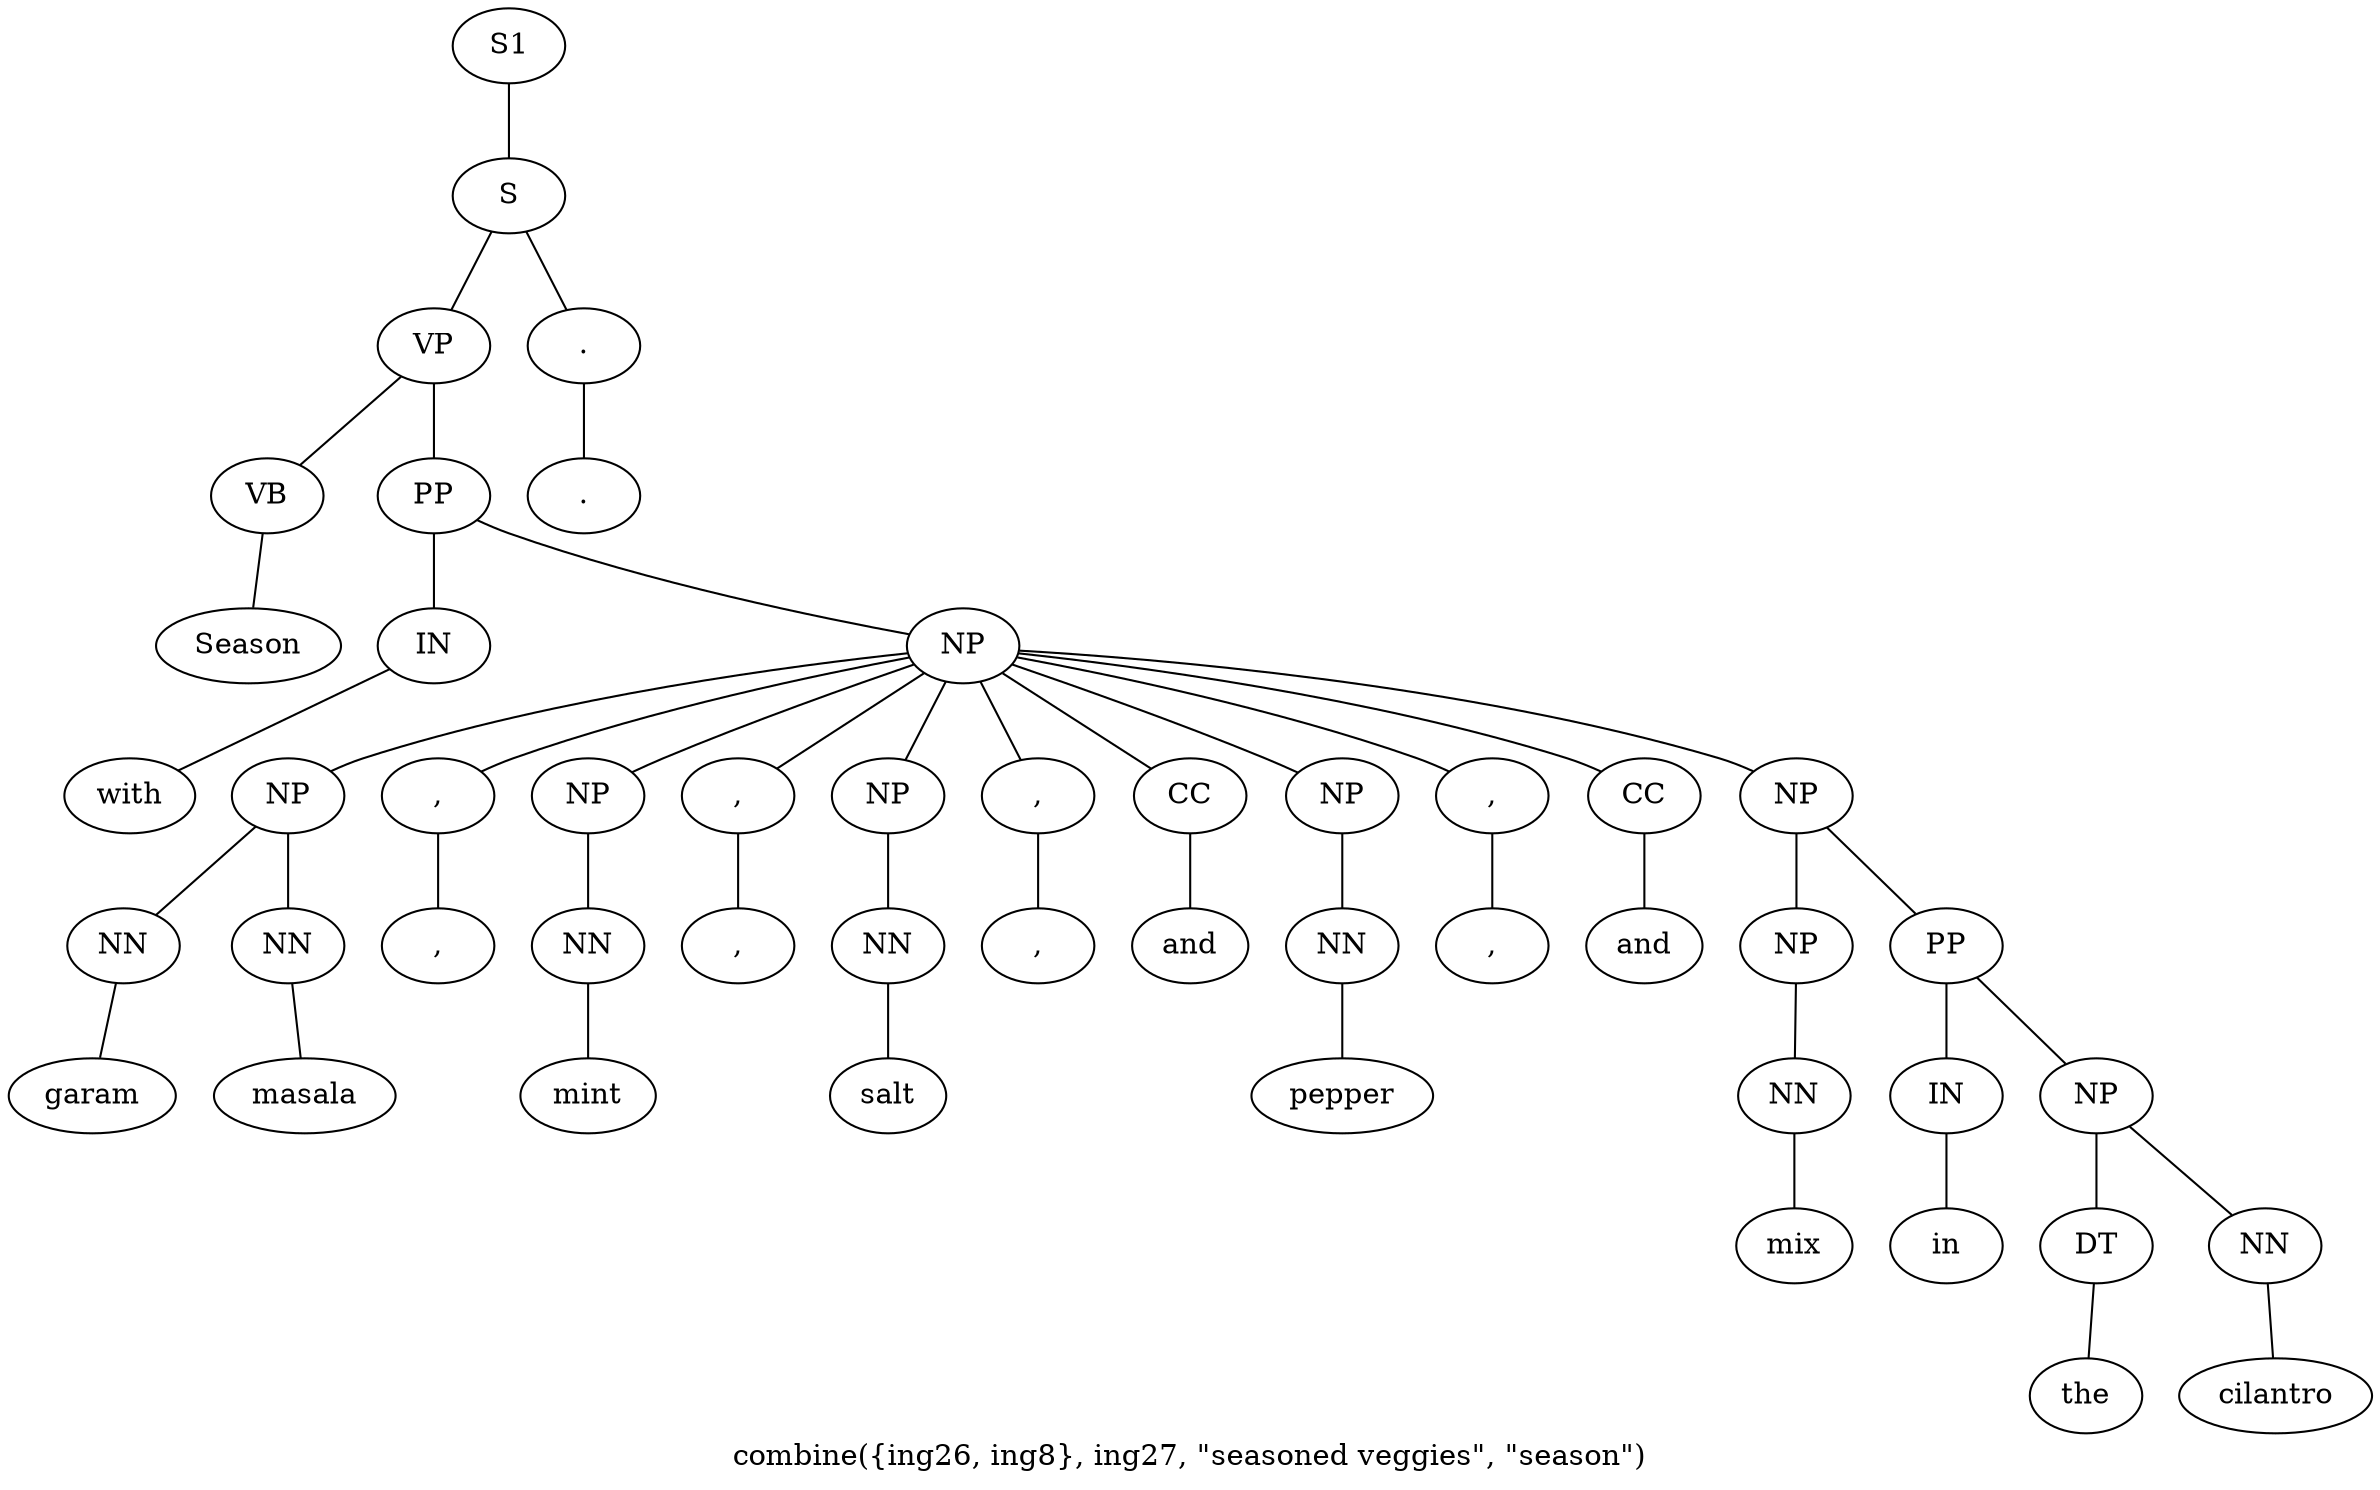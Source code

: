 graph SyntaxGraph {
	label = "combine({ing26, ing8}, ing27, \"seasoned veggies\", \"season\")";
	Node0 [label="S1"];
	Node1 [label="S"];
	Node2 [label="VP"];
	Node3 [label="VB"];
	Node4 [label="Season"];
	Node5 [label="PP"];
	Node6 [label="IN"];
	Node7 [label="with"];
	Node8 [label="NP"];
	Node9 [label="NP"];
	Node10 [label="NN"];
	Node11 [label="garam"];
	Node12 [label="NN"];
	Node13 [label="masala"];
	Node14 [label=","];
	Node15 [label=","];
	Node16 [label="NP"];
	Node17 [label="NN"];
	Node18 [label="mint"];
	Node19 [label=","];
	Node20 [label=","];
	Node21 [label="NP"];
	Node22 [label="NN"];
	Node23 [label="salt"];
	Node24 [label=","];
	Node25 [label=","];
	Node26 [label="CC"];
	Node27 [label="and"];
	Node28 [label="NP"];
	Node29 [label="NN"];
	Node30 [label="pepper"];
	Node31 [label=","];
	Node32 [label=","];
	Node33 [label="CC"];
	Node34 [label="and"];
	Node35 [label="NP"];
	Node36 [label="NP"];
	Node37 [label="NN"];
	Node38 [label="mix"];
	Node39 [label="PP"];
	Node40 [label="IN"];
	Node41 [label="in"];
	Node42 [label="NP"];
	Node43 [label="DT"];
	Node44 [label="the"];
	Node45 [label="NN"];
	Node46 [label="cilantro"];
	Node47 [label="."];
	Node48 [label="."];

	Node0 -- Node1;
	Node1 -- Node2;
	Node1 -- Node47;
	Node2 -- Node3;
	Node2 -- Node5;
	Node3 -- Node4;
	Node5 -- Node6;
	Node5 -- Node8;
	Node6 -- Node7;
	Node8 -- Node9;
	Node8 -- Node14;
	Node8 -- Node16;
	Node8 -- Node19;
	Node8 -- Node21;
	Node8 -- Node24;
	Node8 -- Node26;
	Node8 -- Node28;
	Node8 -- Node31;
	Node8 -- Node33;
	Node8 -- Node35;
	Node9 -- Node10;
	Node9 -- Node12;
	Node10 -- Node11;
	Node12 -- Node13;
	Node14 -- Node15;
	Node16 -- Node17;
	Node17 -- Node18;
	Node19 -- Node20;
	Node21 -- Node22;
	Node22 -- Node23;
	Node24 -- Node25;
	Node26 -- Node27;
	Node28 -- Node29;
	Node29 -- Node30;
	Node31 -- Node32;
	Node33 -- Node34;
	Node35 -- Node36;
	Node35 -- Node39;
	Node36 -- Node37;
	Node37 -- Node38;
	Node39 -- Node40;
	Node39 -- Node42;
	Node40 -- Node41;
	Node42 -- Node43;
	Node42 -- Node45;
	Node43 -- Node44;
	Node45 -- Node46;
	Node47 -- Node48;
}